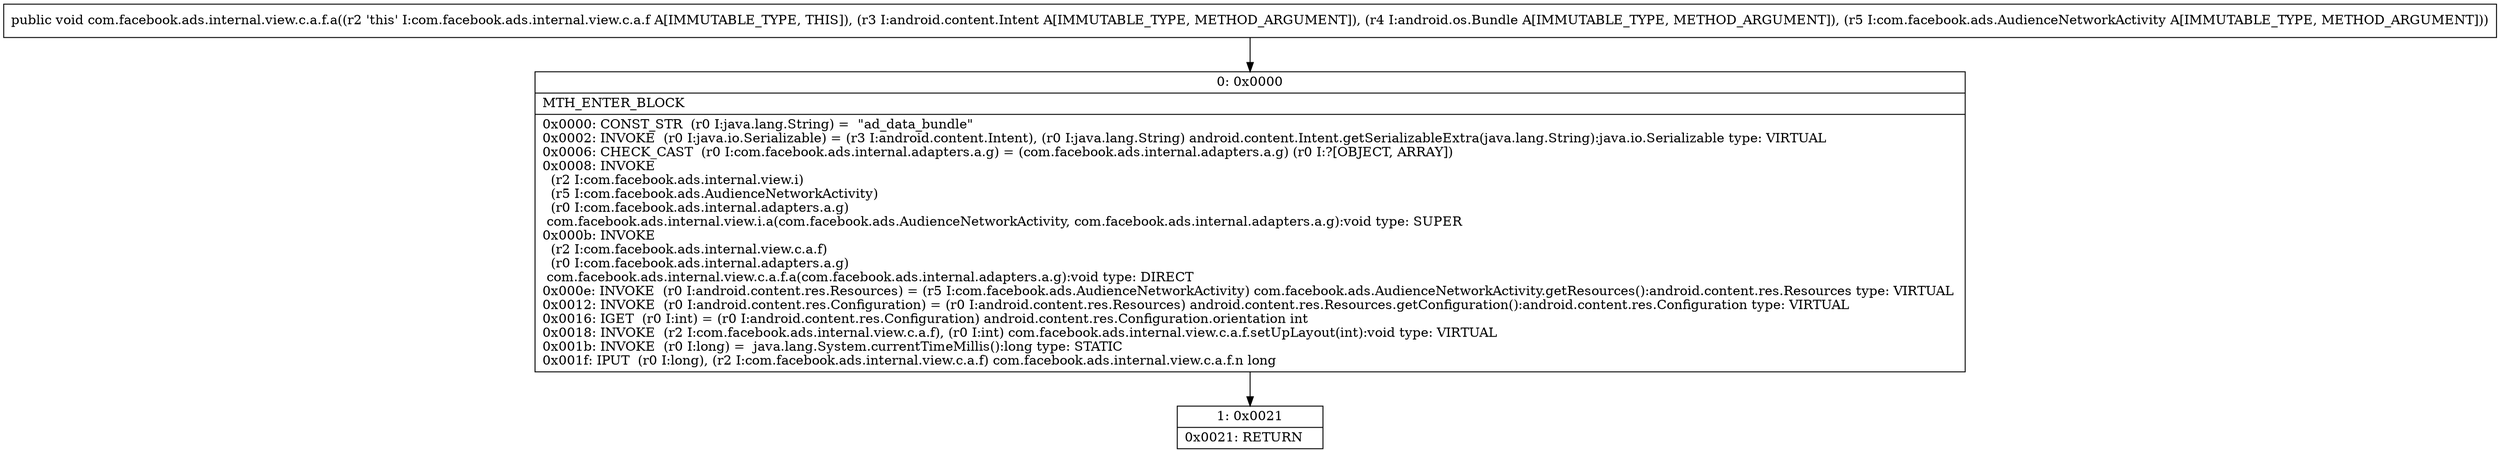 digraph "CFG forcom.facebook.ads.internal.view.c.a.f.a(Landroid\/content\/Intent;Landroid\/os\/Bundle;Lcom\/facebook\/ads\/AudienceNetworkActivity;)V" {
Node_0 [shape=record,label="{0\:\ 0x0000|MTH_ENTER_BLOCK\l|0x0000: CONST_STR  (r0 I:java.lang.String) =  \"ad_data_bundle\" \l0x0002: INVOKE  (r0 I:java.io.Serializable) = (r3 I:android.content.Intent), (r0 I:java.lang.String) android.content.Intent.getSerializableExtra(java.lang.String):java.io.Serializable type: VIRTUAL \l0x0006: CHECK_CAST  (r0 I:com.facebook.ads.internal.adapters.a.g) = (com.facebook.ads.internal.adapters.a.g) (r0 I:?[OBJECT, ARRAY]) \l0x0008: INVOKE  \l  (r2 I:com.facebook.ads.internal.view.i)\l  (r5 I:com.facebook.ads.AudienceNetworkActivity)\l  (r0 I:com.facebook.ads.internal.adapters.a.g)\l com.facebook.ads.internal.view.i.a(com.facebook.ads.AudienceNetworkActivity, com.facebook.ads.internal.adapters.a.g):void type: SUPER \l0x000b: INVOKE  \l  (r2 I:com.facebook.ads.internal.view.c.a.f)\l  (r0 I:com.facebook.ads.internal.adapters.a.g)\l com.facebook.ads.internal.view.c.a.f.a(com.facebook.ads.internal.adapters.a.g):void type: DIRECT \l0x000e: INVOKE  (r0 I:android.content.res.Resources) = (r5 I:com.facebook.ads.AudienceNetworkActivity) com.facebook.ads.AudienceNetworkActivity.getResources():android.content.res.Resources type: VIRTUAL \l0x0012: INVOKE  (r0 I:android.content.res.Configuration) = (r0 I:android.content.res.Resources) android.content.res.Resources.getConfiguration():android.content.res.Configuration type: VIRTUAL \l0x0016: IGET  (r0 I:int) = (r0 I:android.content.res.Configuration) android.content.res.Configuration.orientation int \l0x0018: INVOKE  (r2 I:com.facebook.ads.internal.view.c.a.f), (r0 I:int) com.facebook.ads.internal.view.c.a.f.setUpLayout(int):void type: VIRTUAL \l0x001b: INVOKE  (r0 I:long) =  java.lang.System.currentTimeMillis():long type: STATIC \l0x001f: IPUT  (r0 I:long), (r2 I:com.facebook.ads.internal.view.c.a.f) com.facebook.ads.internal.view.c.a.f.n long \l}"];
Node_1 [shape=record,label="{1\:\ 0x0021|0x0021: RETURN   \l}"];
MethodNode[shape=record,label="{public void com.facebook.ads.internal.view.c.a.f.a((r2 'this' I:com.facebook.ads.internal.view.c.a.f A[IMMUTABLE_TYPE, THIS]), (r3 I:android.content.Intent A[IMMUTABLE_TYPE, METHOD_ARGUMENT]), (r4 I:android.os.Bundle A[IMMUTABLE_TYPE, METHOD_ARGUMENT]), (r5 I:com.facebook.ads.AudienceNetworkActivity A[IMMUTABLE_TYPE, METHOD_ARGUMENT])) }"];
MethodNode -> Node_0;
Node_0 -> Node_1;
}

